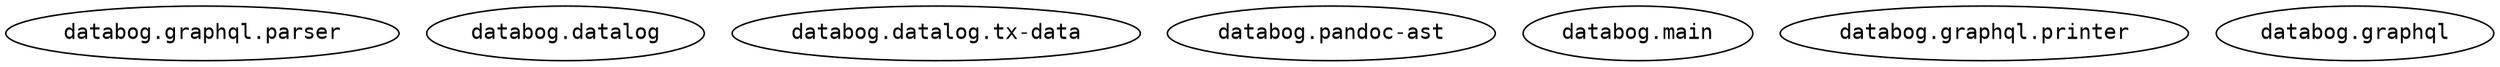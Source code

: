 digraph {
graph[dpi=100, rankdir=TP]
node[fontname="Monospace"]
edge[fontname="Monospace"]

node1588[label="databog.graphql.parser", style=solid]
node1589[label="databog.datalog", style=solid]
node1590[label="databog.datalog.tx-data", style=solid]
node1591[label="databog.pandoc-ast", style=solid]
node1592[label="databog.main", style=solid]
node1593[label="databog.graphql.printer", style=solid]
node1594[label="databog.graphql", style=solid]
}
